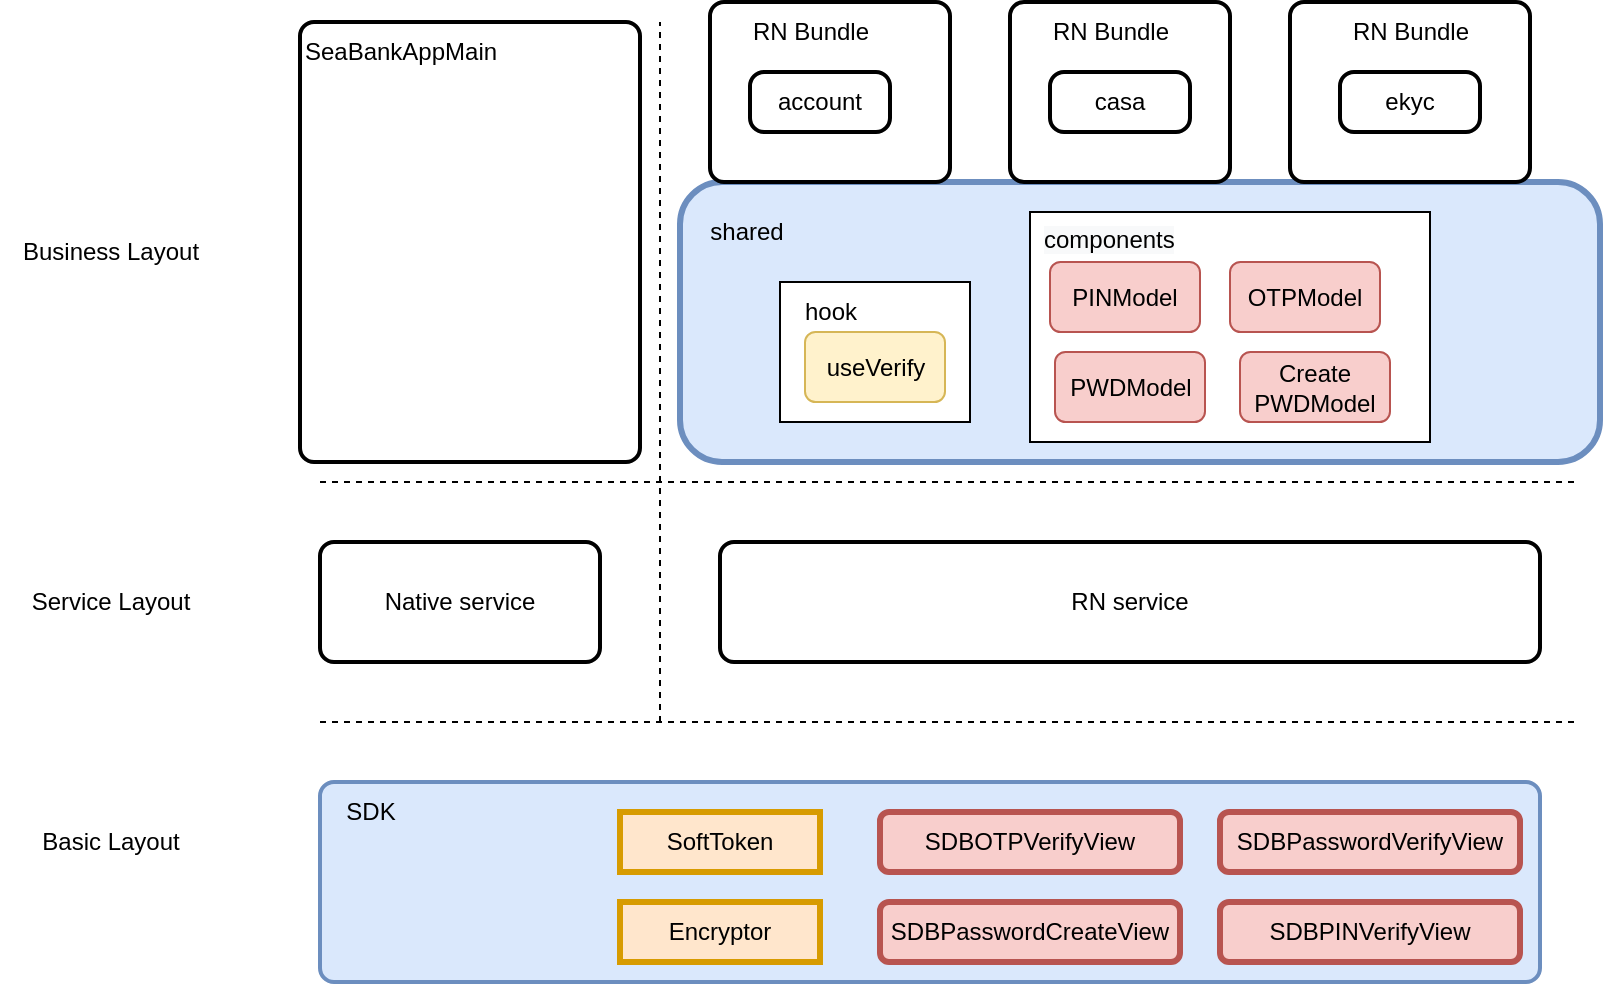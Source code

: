 <mxfile version="20.2.6" type="github">
  <diagram id="J08z-moq-4YXgrF1eUB3" name="第 1 页">
    <mxGraphModel dx="2061" dy="793" grid="1" gridSize="10" guides="1" tooltips="1" connect="1" arrows="1" fold="1" page="1" pageScale="1" pageWidth="827" pageHeight="1169" math="0" shadow="0">
      <root>
        <mxCell id="0" />
        <mxCell id="1" parent="0" />
        <mxCell id="bJTVgxnDyHc0i6QxKm_M-24" value="" style="rounded=1;whiteSpace=wrap;html=1;fillColor=#dae8fc;strokeColor=#6c8ebf;strokeWidth=3;" vertex="1" parent="1">
          <mxGeometry x="230" y="130" width="460" height="140" as="geometry" />
        </mxCell>
        <mxCell id="bJTVgxnDyHc0i6QxKm_M-31" value="" style="whiteSpace=wrap;html=1;" vertex="1" parent="1">
          <mxGeometry x="405" y="145" width="200" height="115" as="geometry" />
        </mxCell>
        <mxCell id="bJTVgxnDyHc0i6QxKm_M-1" value="" style="rounded=1;whiteSpace=wrap;html=1;absoluteArcSize=1;arcSize=14;strokeWidth=2;" vertex="1" parent="1">
          <mxGeometry x="40" y="50" width="170" height="220" as="geometry" />
        </mxCell>
        <mxCell id="bJTVgxnDyHc0i6QxKm_M-2" value="" style="rounded=1;whiteSpace=wrap;html=1;absoluteArcSize=1;arcSize=14;strokeWidth=2;" vertex="1" parent="1">
          <mxGeometry x="245" y="40" width="120" height="90" as="geometry" />
        </mxCell>
        <mxCell id="bJTVgxnDyHc0i6QxKm_M-3" value="RN Bundle" style="text;html=1;align=center;verticalAlign=middle;resizable=0;points=[];autosize=1;strokeColor=none;fillColor=none;" vertex="1" parent="1">
          <mxGeometry x="255" y="40" width="80" height="30" as="geometry" />
        </mxCell>
        <mxCell id="bJTVgxnDyHc0i6QxKm_M-5" value="" style="rounded=1;whiteSpace=wrap;html=1;absoluteArcSize=1;arcSize=14;strokeWidth=2;" vertex="1" parent="1">
          <mxGeometry x="395" y="40" width="110" height="90" as="geometry" />
        </mxCell>
        <mxCell id="bJTVgxnDyHc0i6QxKm_M-6" value="RN Bundle" style="text;html=1;align=center;verticalAlign=middle;resizable=0;points=[];autosize=1;strokeColor=none;fillColor=none;" vertex="1" parent="1">
          <mxGeometry x="405" y="40" width="80" height="30" as="geometry" />
        </mxCell>
        <mxCell id="bJTVgxnDyHc0i6QxKm_M-7" value="" style="rounded=1;whiteSpace=wrap;html=1;absoluteArcSize=1;arcSize=14;strokeWidth=2;" vertex="1" parent="1">
          <mxGeometry x="535" y="40" width="120" height="90" as="geometry" />
        </mxCell>
        <mxCell id="bJTVgxnDyHc0i6QxKm_M-8" value="RN Bundle" style="text;html=1;align=center;verticalAlign=middle;resizable=0;points=[];autosize=1;strokeColor=none;fillColor=none;" vertex="1" parent="1">
          <mxGeometry x="555" y="40" width="80" height="30" as="geometry" />
        </mxCell>
        <mxCell id="bJTVgxnDyHc0i6QxKm_M-9" value="&lt;span style=&quot;&quot;&gt;account&lt;/span&gt;" style="rounded=1;whiteSpace=wrap;html=1;absoluteArcSize=1;arcSize=14;strokeWidth=2;" vertex="1" parent="1">
          <mxGeometry x="265" y="75" width="70" height="30" as="geometry" />
        </mxCell>
        <mxCell id="bJTVgxnDyHc0i6QxKm_M-11" value="&lt;span style=&quot;&quot;&gt;casa&lt;/span&gt;" style="rounded=1;whiteSpace=wrap;html=1;absoluteArcSize=1;arcSize=14;strokeWidth=2;" vertex="1" parent="1">
          <mxGeometry x="415" y="75" width="70" height="30" as="geometry" />
        </mxCell>
        <mxCell id="bJTVgxnDyHc0i6QxKm_M-12" value="&lt;span style=&quot;&quot;&gt;ekyc&lt;/span&gt;" style="rounded=1;whiteSpace=wrap;html=1;absoluteArcSize=1;arcSize=14;strokeWidth=2;" vertex="1" parent="1">
          <mxGeometry x="560" y="75" width="70" height="30" as="geometry" />
        </mxCell>
        <mxCell id="bJTVgxnDyHc0i6QxKm_M-13" value="SeaBankAppMain" style="text;html=1;align=center;verticalAlign=middle;resizable=0;points=[];autosize=1;strokeColor=none;fillColor=none;" vertex="1" parent="1">
          <mxGeometry x="30" y="50" width="120" height="30" as="geometry" />
        </mxCell>
        <mxCell id="bJTVgxnDyHc0i6QxKm_M-14" value="Business Layout" style="text;html=1;align=center;verticalAlign=middle;resizable=0;points=[];autosize=1;strokeColor=none;fillColor=none;" vertex="1" parent="1">
          <mxGeometry x="-110" y="150" width="110" height="30" as="geometry" />
        </mxCell>
        <mxCell id="bJTVgxnDyHc0i6QxKm_M-15" value="Native service" style="rounded=1;whiteSpace=wrap;html=1;absoluteArcSize=1;arcSize=14;strokeWidth=2;" vertex="1" parent="1">
          <mxGeometry x="50" y="310" width="140" height="60" as="geometry" />
        </mxCell>
        <mxCell id="bJTVgxnDyHc0i6QxKm_M-16" value="RN service" style="rounded=1;whiteSpace=wrap;html=1;absoluteArcSize=1;arcSize=14;strokeWidth=2;" vertex="1" parent="1">
          <mxGeometry x="250" y="310" width="410" height="60" as="geometry" />
        </mxCell>
        <mxCell id="bJTVgxnDyHc0i6QxKm_M-18" value="" style="rounded=1;whiteSpace=wrap;html=1;absoluteArcSize=1;arcSize=14;strokeWidth=2;fillColor=#dae8fc;strokeColor=#6c8ebf;" vertex="1" parent="1">
          <mxGeometry x="50" y="430" width="610" height="100" as="geometry" />
        </mxCell>
        <mxCell id="bJTVgxnDyHc0i6QxKm_M-19" value="Service Layout" style="text;html=1;align=center;verticalAlign=middle;resizable=0;points=[];autosize=1;strokeColor=none;fillColor=none;" vertex="1" parent="1">
          <mxGeometry x="-105" y="325" width="100" height="30" as="geometry" />
        </mxCell>
        <mxCell id="bJTVgxnDyHc0i6QxKm_M-20" value="Basic Layout" style="text;html=1;align=center;verticalAlign=middle;resizable=0;points=[];autosize=1;strokeColor=none;fillColor=none;" vertex="1" parent="1">
          <mxGeometry x="-100" y="445" width="90" height="30" as="geometry" />
        </mxCell>
        <mxCell id="bJTVgxnDyHc0i6QxKm_M-21" value="" style="endArrow=none;dashed=1;html=1;rounded=0;" edge="1" parent="1">
          <mxGeometry width="50" height="50" relative="1" as="geometry">
            <mxPoint x="220" y="400" as="sourcePoint" />
            <mxPoint x="220" y="50" as="targetPoint" />
          </mxGeometry>
        </mxCell>
        <mxCell id="bJTVgxnDyHc0i6QxKm_M-22" value="" style="endArrow=none;dashed=1;html=1;rounded=0;" edge="1" parent="1">
          <mxGeometry width="50" height="50" relative="1" as="geometry">
            <mxPoint x="50" y="280" as="sourcePoint" />
            <mxPoint x="680" y="280" as="targetPoint" />
          </mxGeometry>
        </mxCell>
        <mxCell id="bJTVgxnDyHc0i6QxKm_M-23" value="" style="endArrow=none;dashed=1;html=1;rounded=0;" edge="1" parent="1">
          <mxGeometry width="50" height="50" relative="1" as="geometry">
            <mxPoint x="50" y="400" as="sourcePoint" />
            <mxPoint x="680" y="400" as="targetPoint" />
          </mxGeometry>
        </mxCell>
        <mxCell id="bJTVgxnDyHc0i6QxKm_M-25" value="shared" style="text;html=1;align=center;verticalAlign=middle;resizable=0;points=[];autosize=1;strokeColor=none;fillColor=none;" vertex="1" parent="1">
          <mxGeometry x="232.5" y="140" width="60" height="30" as="geometry" />
        </mxCell>
        <mxCell id="bJTVgxnDyHc0i6QxKm_M-29" value="PINModel" style="rounded=1;whiteSpace=wrap;html=1;fillColor=#f8cecc;strokeColor=#b85450;" vertex="1" parent="1">
          <mxGeometry x="415" y="170" width="75" height="35" as="geometry" />
        </mxCell>
        <mxCell id="bJTVgxnDyHc0i6QxKm_M-30" value="OTPModel" style="rounded=1;whiteSpace=wrap;html=1;fillColor=#f8cecc;strokeColor=#b85450;" vertex="1" parent="1">
          <mxGeometry x="505" y="170" width="75" height="35" as="geometry" />
        </mxCell>
        <mxCell id="bJTVgxnDyHc0i6QxKm_M-32" value="&lt;meta charset=&quot;utf-8&quot;&gt;&lt;span style=&quot;color: rgb(0, 0, 0); font-family: Helvetica; font-size: 12px; font-style: normal; font-variant-ligatures: normal; font-variant-caps: normal; font-weight: 400; letter-spacing: normal; orphans: 2; text-align: center; text-indent: 0px; text-transform: none; widows: 2; word-spacing: 0px; -webkit-text-stroke-width: 0px; background-color: rgb(248, 249, 250); text-decoration-thickness: initial; text-decoration-style: initial; text-decoration-color: initial; float: none; display: inline !important;&quot;&gt;components&lt;/span&gt;" style="text;whiteSpace=wrap;html=1;" vertex="1" parent="1">
          <mxGeometry x="410" y="145" width="100" height="40" as="geometry" />
        </mxCell>
        <mxCell id="bJTVgxnDyHc0i6QxKm_M-33" value="PWDModel" style="rounded=1;whiteSpace=wrap;html=1;fillColor=#f8cecc;strokeColor=#b85450;" vertex="1" parent="1">
          <mxGeometry x="417.5" y="215" width="75" height="35" as="geometry" />
        </mxCell>
        <mxCell id="bJTVgxnDyHc0i6QxKm_M-34" value="" style="whiteSpace=wrap;html=1;" vertex="1" parent="1">
          <mxGeometry x="280" y="180" width="95" height="70" as="geometry" />
        </mxCell>
        <mxCell id="bJTVgxnDyHc0i6QxKm_M-35" value="&lt;span style=&quot;&quot;&gt;hook&lt;/span&gt;" style="text;html=1;align=center;verticalAlign=middle;resizable=0;points=[];autosize=1;strokeColor=none;fillColor=none;" vertex="1" parent="1">
          <mxGeometry x="280" y="180" width="50" height="30" as="geometry" />
        </mxCell>
        <mxCell id="bJTVgxnDyHc0i6QxKm_M-36" value="useVerify" style="rounded=1;whiteSpace=wrap;html=1;fillColor=#fff2cc;strokeColor=#d6b656;" vertex="1" parent="1">
          <mxGeometry x="292.5" y="205" width="70" height="35" as="geometry" />
        </mxCell>
        <mxCell id="bJTVgxnDyHc0i6QxKm_M-37" value="Create PWDModel" style="rounded=1;whiteSpace=wrap;html=1;fillColor=#f8cecc;strokeColor=#b85450;" vertex="1" parent="1">
          <mxGeometry x="510" y="215" width="75" height="35" as="geometry" />
        </mxCell>
        <mxCell id="bJTVgxnDyHc0i6QxKm_M-38" value="SDBOTPVerifyView" style="rounded=1;whiteSpace=wrap;html=1;strokeWidth=3;fillColor=#f8cecc;strokeColor=#b85450;" vertex="1" parent="1">
          <mxGeometry x="330" y="445" width="150" height="30" as="geometry" />
        </mxCell>
        <mxCell id="bJTVgxnDyHc0i6QxKm_M-40" value="SDBPasswordVerifyView" style="rounded=1;whiteSpace=wrap;html=1;strokeWidth=3;fillColor=#f8cecc;strokeColor=#b85450;" vertex="1" parent="1">
          <mxGeometry x="500" y="445" width="150" height="30" as="geometry" />
        </mxCell>
        <mxCell id="bJTVgxnDyHc0i6QxKm_M-41" value="SDBPasswordCreateView" style="rounded=1;whiteSpace=wrap;html=1;strokeWidth=3;fillColor=#f8cecc;strokeColor=#b85450;" vertex="1" parent="1">
          <mxGeometry x="330" y="490" width="150" height="30" as="geometry" />
        </mxCell>
        <mxCell id="bJTVgxnDyHc0i6QxKm_M-42" value="SDBPINVerifyView" style="rounded=1;whiteSpace=wrap;html=1;strokeWidth=3;fillColor=#f8cecc;strokeColor=#b85450;" vertex="1" parent="1">
          <mxGeometry x="500" y="490" width="150" height="30" as="geometry" />
        </mxCell>
        <mxCell id="bJTVgxnDyHc0i6QxKm_M-43" value="&lt;span style=&quot;&quot;&gt;SDK&lt;/span&gt;" style="text;html=1;align=center;verticalAlign=middle;resizable=0;points=[];autosize=1;strokeColor=none;fillColor=none;" vertex="1" parent="1">
          <mxGeometry x="50" y="430" width="50" height="30" as="geometry" />
        </mxCell>
        <mxCell id="bJTVgxnDyHc0i6QxKm_M-44" value="SoftToken" style="whiteSpace=wrap;html=1;strokeWidth=3;fillColor=#ffe6cc;strokeColor=#d79b00;" vertex="1" parent="1">
          <mxGeometry x="200" y="445" width="100" height="30" as="geometry" />
        </mxCell>
        <mxCell id="bJTVgxnDyHc0i6QxKm_M-45" value="Encryptor" style="whiteSpace=wrap;html=1;strokeWidth=3;fillColor=#ffe6cc;strokeColor=#d79b00;" vertex="1" parent="1">
          <mxGeometry x="200" y="490" width="100" height="30" as="geometry" />
        </mxCell>
      </root>
    </mxGraphModel>
  </diagram>
</mxfile>

